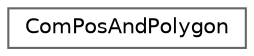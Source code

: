 digraph "クラス階層図"
{
 // LATEX_PDF_SIZE
  bgcolor="transparent";
  edge [fontname=Helvetica,fontsize=10,labelfontname=Helvetica,labelfontsize=10];
  node [fontname=Helvetica,fontsize=10,shape=box,height=0.2,width=0.4];
  rankdir="LR";
  Node0 [id="Node000000",label="ComPosAndPolygon",height=0.2,width=0.4,color="grey40", fillcolor="white", style="filled",URL="$struct_com_pos_and_polygon.html",tooltip="離散化された重心位置とその重心位置を含む多角形の組み合わせ．"];
}
